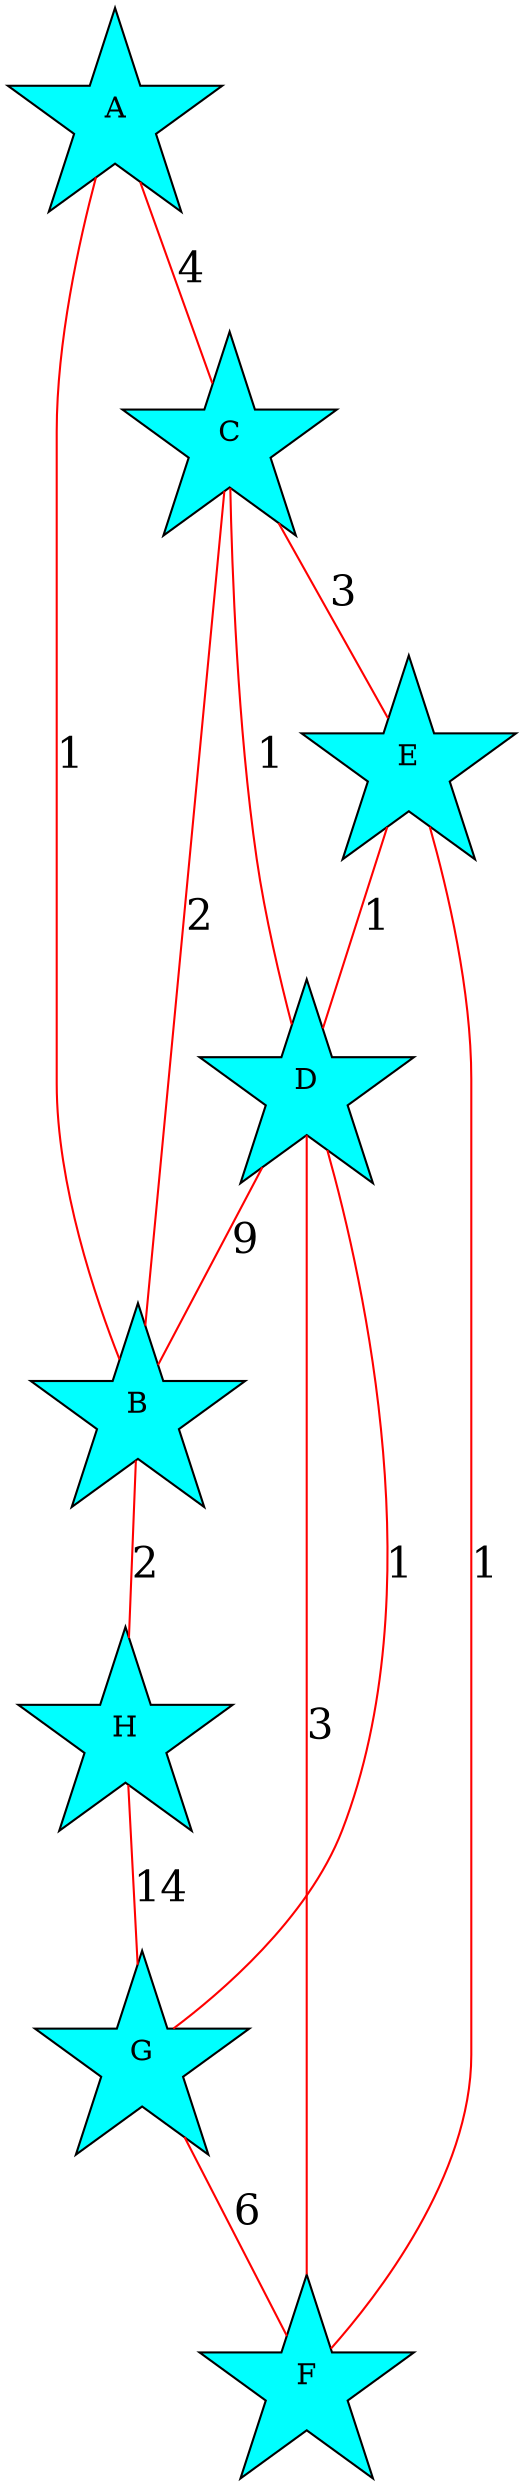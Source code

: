 graph {
  node [shape="star" style="filled" fillcolor="aqua"];
  edge [fontsize="20pt" color="red"];

  A [pos="10,4!"];
  B [pos="8,4!"];
  C [pos="10,4!"];
  D [pos="8,4!"];
  E [pos="10,4!"];
  F [pos="8,4!"];
  G [pos="10,4!"];
  H [pos="8,4!"];


  A -- B [label="1"];
  A -- C [label="4"];
  C -- B [label="2"];
  B -- H [label="2"];
  D -- B [label="9"];
  C -- D [label="1"];
  C -- E [label="3"];
  E -- D [label="1"];
  E -- F [label="1"];
  G -- F [label="6"];
  D -- G [label="1"];
  D -- F [label="3"];
  H -- G [label="14"];
}

